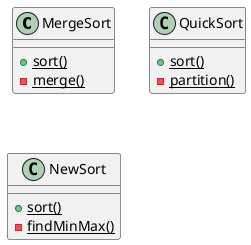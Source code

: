 @startuml sortinguml

class MergeSort {
    + {static} sort()
    - {static} merge()
}

class QuickSort {
    + {static} sort()
    - {static} partition()
}

class NewSort {
    + {static} sort()
    - {static} findMinMax()
}

@enduml